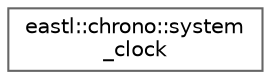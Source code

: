 digraph "类继承关系图"
{
 // LATEX_PDF_SIZE
  bgcolor="transparent";
  edge [fontname=Helvetica,fontsize=10,labelfontname=Helvetica,labelfontsize=10];
  node [fontname=Helvetica,fontsize=10,shape=box,height=0.2,width=0.4];
  rankdir="LR";
  Node0 [id="Node000000",label="eastl::chrono::system\l_clock",height=0.2,width=0.4,color="grey40", fillcolor="white", style="filled",URL="$classeastl_1_1chrono_1_1system__clock.html",tooltip=" "];
}
